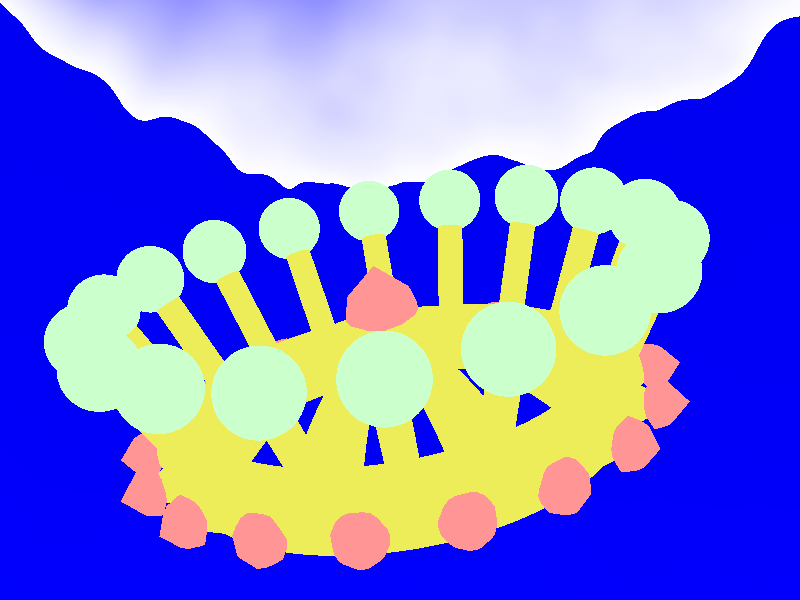 // Jalokivin koristeltu kulta-kruunu

#include "colors.inc"
#include "textures.inc"
#include "stones.inc"
#include "shapes.inc"

#max_trace_level 4  // Nopeutusta

camera {
  location < 0, 10, -25 >
  direction < 0, 0, 2 >   // Kameran "linssinpituus"
  up < 0, 1, 0 >
  right     x*image_width/image_height
  look_at < 0, 9, 0 >
}

object {
  light_source { < 0, 30, 5 > color White }
}

object {
  light_source { < 5, 0, -50 > color White }
}

sphere { < 0, 0, 0 > 1
  texture {
    pigment {
      gradient < 0, 1, 0 >
      color_map {
	 [ 0.0 color White ] [ 0.3 color Blue ]
	 [ 7.0 color Black ] [ 1.0 color White ]
      }
      turbulence 0.6
    }
    finish {
      diffuse 0
      ambient 1
    }
  }
  scale 300
}

#declare RubyTexture = texture {
  pigment { color rgbf<1,0.3,0.3,0.9> }
  finish {
    refraction 1
    reflection 0.2
    diffuse 0.1
    ambient 0.1
    ior 1.8
    phong 1
    phong_size 120
  }
}

#declare RubyPlane1 = plane {
  < 0, -1, 0 > 0
  rotate < 0, 0, 35 >
  translate < 0.2, -0.2, 0 >
}

#declare RubyPlane2 = plane {
  < 0, 1, 0 > 0
  rotate < 0, 0, 45 >
  translate < 0.2, 0.7, 0 >
  rotate < 0, 30, 0 >
}

#declare RubyPlane3 = plane {
  < 0, 1, 0 > 0
  rotate < 0, 0, 75 >
  translate < -0.4, 0, 0 >
}


#declare Ruby = intersection {
  plane { < 0, -1, 0 > 0 translate < 0, -0.2, 0 > }
  object { RubyPlane1 rotate < 0, 0, 0 > }
  object { RubyPlane1 rotate < 0, 60, 0 > }
  object { RubyPlane1 rotate < 0, 120, 0 > }
  object { RubyPlane1 rotate < 0, 180, 0 > }
  object { RubyPlane1 rotate < 0, 240, 0 > }
  object { RubyPlane1 rotate < 0, 300, 0 > }
  object { RubyPlane2 rotate < 0, 0, 0 > }
  object { RubyPlane2 rotate < 0, 60, 0 > }
  object { RubyPlane2 rotate < 0, 120, 0 > }
  object { RubyPlane2 rotate < 0, 180, 0 > }
  object { RubyPlane2 rotate < 0, 240, 0 > }
  object { RubyPlane2 rotate < 0, 300, 0 > }
  object { RubyPlane3 rotate < 0, 0, 0 > }
  object { RubyPlane3 rotate < 0, 30, 0 > }
  object { RubyPlane3 rotate < 0, 60, 0 > }
  object { RubyPlane3 rotate < 0, 90, 0 > }
  object { RubyPlane3 rotate < 0, 120, 0 > }
  object { RubyPlane3 rotate < 0, 150, 0 > }
  object { RubyPlane3 rotate < 0, 180, 0 > }
  object { RubyPlane3 rotate < 0, 210, 0 > }
  object { RubyPlane3 rotate < 0, 240, 0 > }
  object { RubyPlane3 rotate < 0, 270, 0 > }
  object { RubyPlane3 rotate < 0, 300, 0 > }
  object { RubyPlane3 rotate < 0, 330, 0 > }
  texture { RubyTexture }
  translate < 0, 0.2, 0 >
}

#declare Radius = 3;
#declare BaseHeight = 1;
#declare StickRadius = 0.22;

#declare GlassStick = merge {
  cylinder { < Radius-0.2, 0, 0 >, < Radius + 0.9, 2, 0 >, 0.2 }
  sphere { < Radius + 0.9, 2, 0 > 0.5
    texture { RubyTexture pigment { color rgbf<0.6,1,0.6,1> } }
  }
}

#declare SideJevel = union {
  cone { < Radius-0.1, 0, 0 >, 0.5, < Radius+0.4 0, 0 >, 0.2 }
  object { Ruby
    scale 0.8
    rotate < 0, 0, -90 >
    translate < Radius+0.4, 0, 0 >
    texture { RubyTexture }
  }
  bounded_by { box { < Radius-0.1, -0.5, -0.5>, < Radius+1.4, 0.5, 0.5> } }
}

#declare CrownClip =
  intersection {
    plane { x,0 rotate < 0, -15, 0 > }
    plane { -x,0 rotate < 0, 15, 0 > }
    translate < 0, 0, -0.3 >
}

#declare Crown = union {
  difference {
    cylinder { < 0, -BaseHeight/2, 0>, < 0, BaseHeight/2, 0 >, Radius }
    cylinder { < 0, -BaseHeight/2-0.1, 0>, < 0, BaseHeight/2+1.1, 0 >, Radius-0.3 }
  }
  difference {
    intersection {
      sphere { < 0, -2.7, 0 > 4 }
      cylinder { < 0, -BaseHeight/2, 0>, < 0, 5, 0 >, Radius }
    }
    sphere { < 0, -2.7, 0 > 3.7 }
    object { CrownClip rotate < 0, 0, 0 > }
    object { CrownClip rotate < 0, 45, 0 > }
    object { CrownClip rotate < 0, 90, 0 > }
    object { CrownClip rotate < 0, 135, 0 > }
    object { CrownClip rotate < 0, 180, 0 > }
    object { CrownClip rotate < 0, 225, 0 > }
    object { CrownClip rotate < 0, 270, 0 > }
    object { CrownClip rotate < 0, 315, 0 > }
  }
  object { Ruby
    scale 1.2
    translate < 0, 1.3, 0 >
  }
  object { SideJevel rotate < 0, 0, 0 > }
  object { SideJevel rotate < 0, 20, 0 > }
  object { SideJevel rotate < 0, 40, 0 > }
  object { SideJevel rotate < 0, 60, 0 > }
  object { SideJevel rotate < 0, 80, 0 > }
  object { SideJevel rotate < 0, 100, 0 > }
  object { SideJevel rotate < 0, 120, 0 > }
  object { SideJevel rotate < 0, 140, 0 > }
  object { SideJevel rotate < 0, 160, 0 > }
  object { SideJevel rotate < 0, 180, 0 > }
  object { SideJevel rotate < 0, 200, 0 > }
  object { SideJevel rotate < 0, 220, 0 > }
  object { SideJevel rotate < 0, 240, 0 > }
  object { SideJevel rotate < 0, 260, 0 > }
  object { SideJevel rotate < 0, 280, 0 > }
  object { SideJevel rotate < 0, 300, 0 > }
  object { SideJevel rotate < 0, 320, 0 > }
  object { SideJevel rotate < 0, 340, 0 > }
  object { GlassStick rotate < 0, 10, 0 > }
  object { GlassStick rotate < 0, 30, 0 > }
  object { GlassStick rotate < 0, 50, 0 > }
  object { GlassStick rotate < 0, 70, 0 > }
  object { GlassStick rotate < 0, 90, 0 > }
  object { GlassStick rotate < 0, 110, 0 > }
  object { GlassStick rotate < 0, 130, 0 > }
  object { GlassStick rotate < 0, 150, 0 > }
  object { GlassStick rotate < 0, 170, 0 > }
  object { GlassStick rotate < 0, 190, 0 > }
  object { GlassStick rotate < 0, 210, 0 > }
  object { GlassStick rotate < 0, 230, 0 > }
  object { GlassStick rotate < 0, 250, 0 > }
  object { GlassStick rotate < 0, 270, 0 > }
  object { GlassStick rotate < 0, 290, 0 > }
  object { GlassStick rotate < 0, 310, 0 > }
  object { GlassStick rotate < 0, 330, 0 > }
  object { GlassStick rotate < 0, 350, 0 > }
  texture {   // Default texture for the crown - can be overrided in individual members of the union
    Gold_Metal
    normal {
      bumps 0.2
      scale 0.06
    }
    finish {
      diffuse 0.8
      reflection 0.3
    }
  }
}

object {
  Crown
  scale 1.8
  rotate < -15, 0, 10 >
  translate < 0, 6, 5>
}
